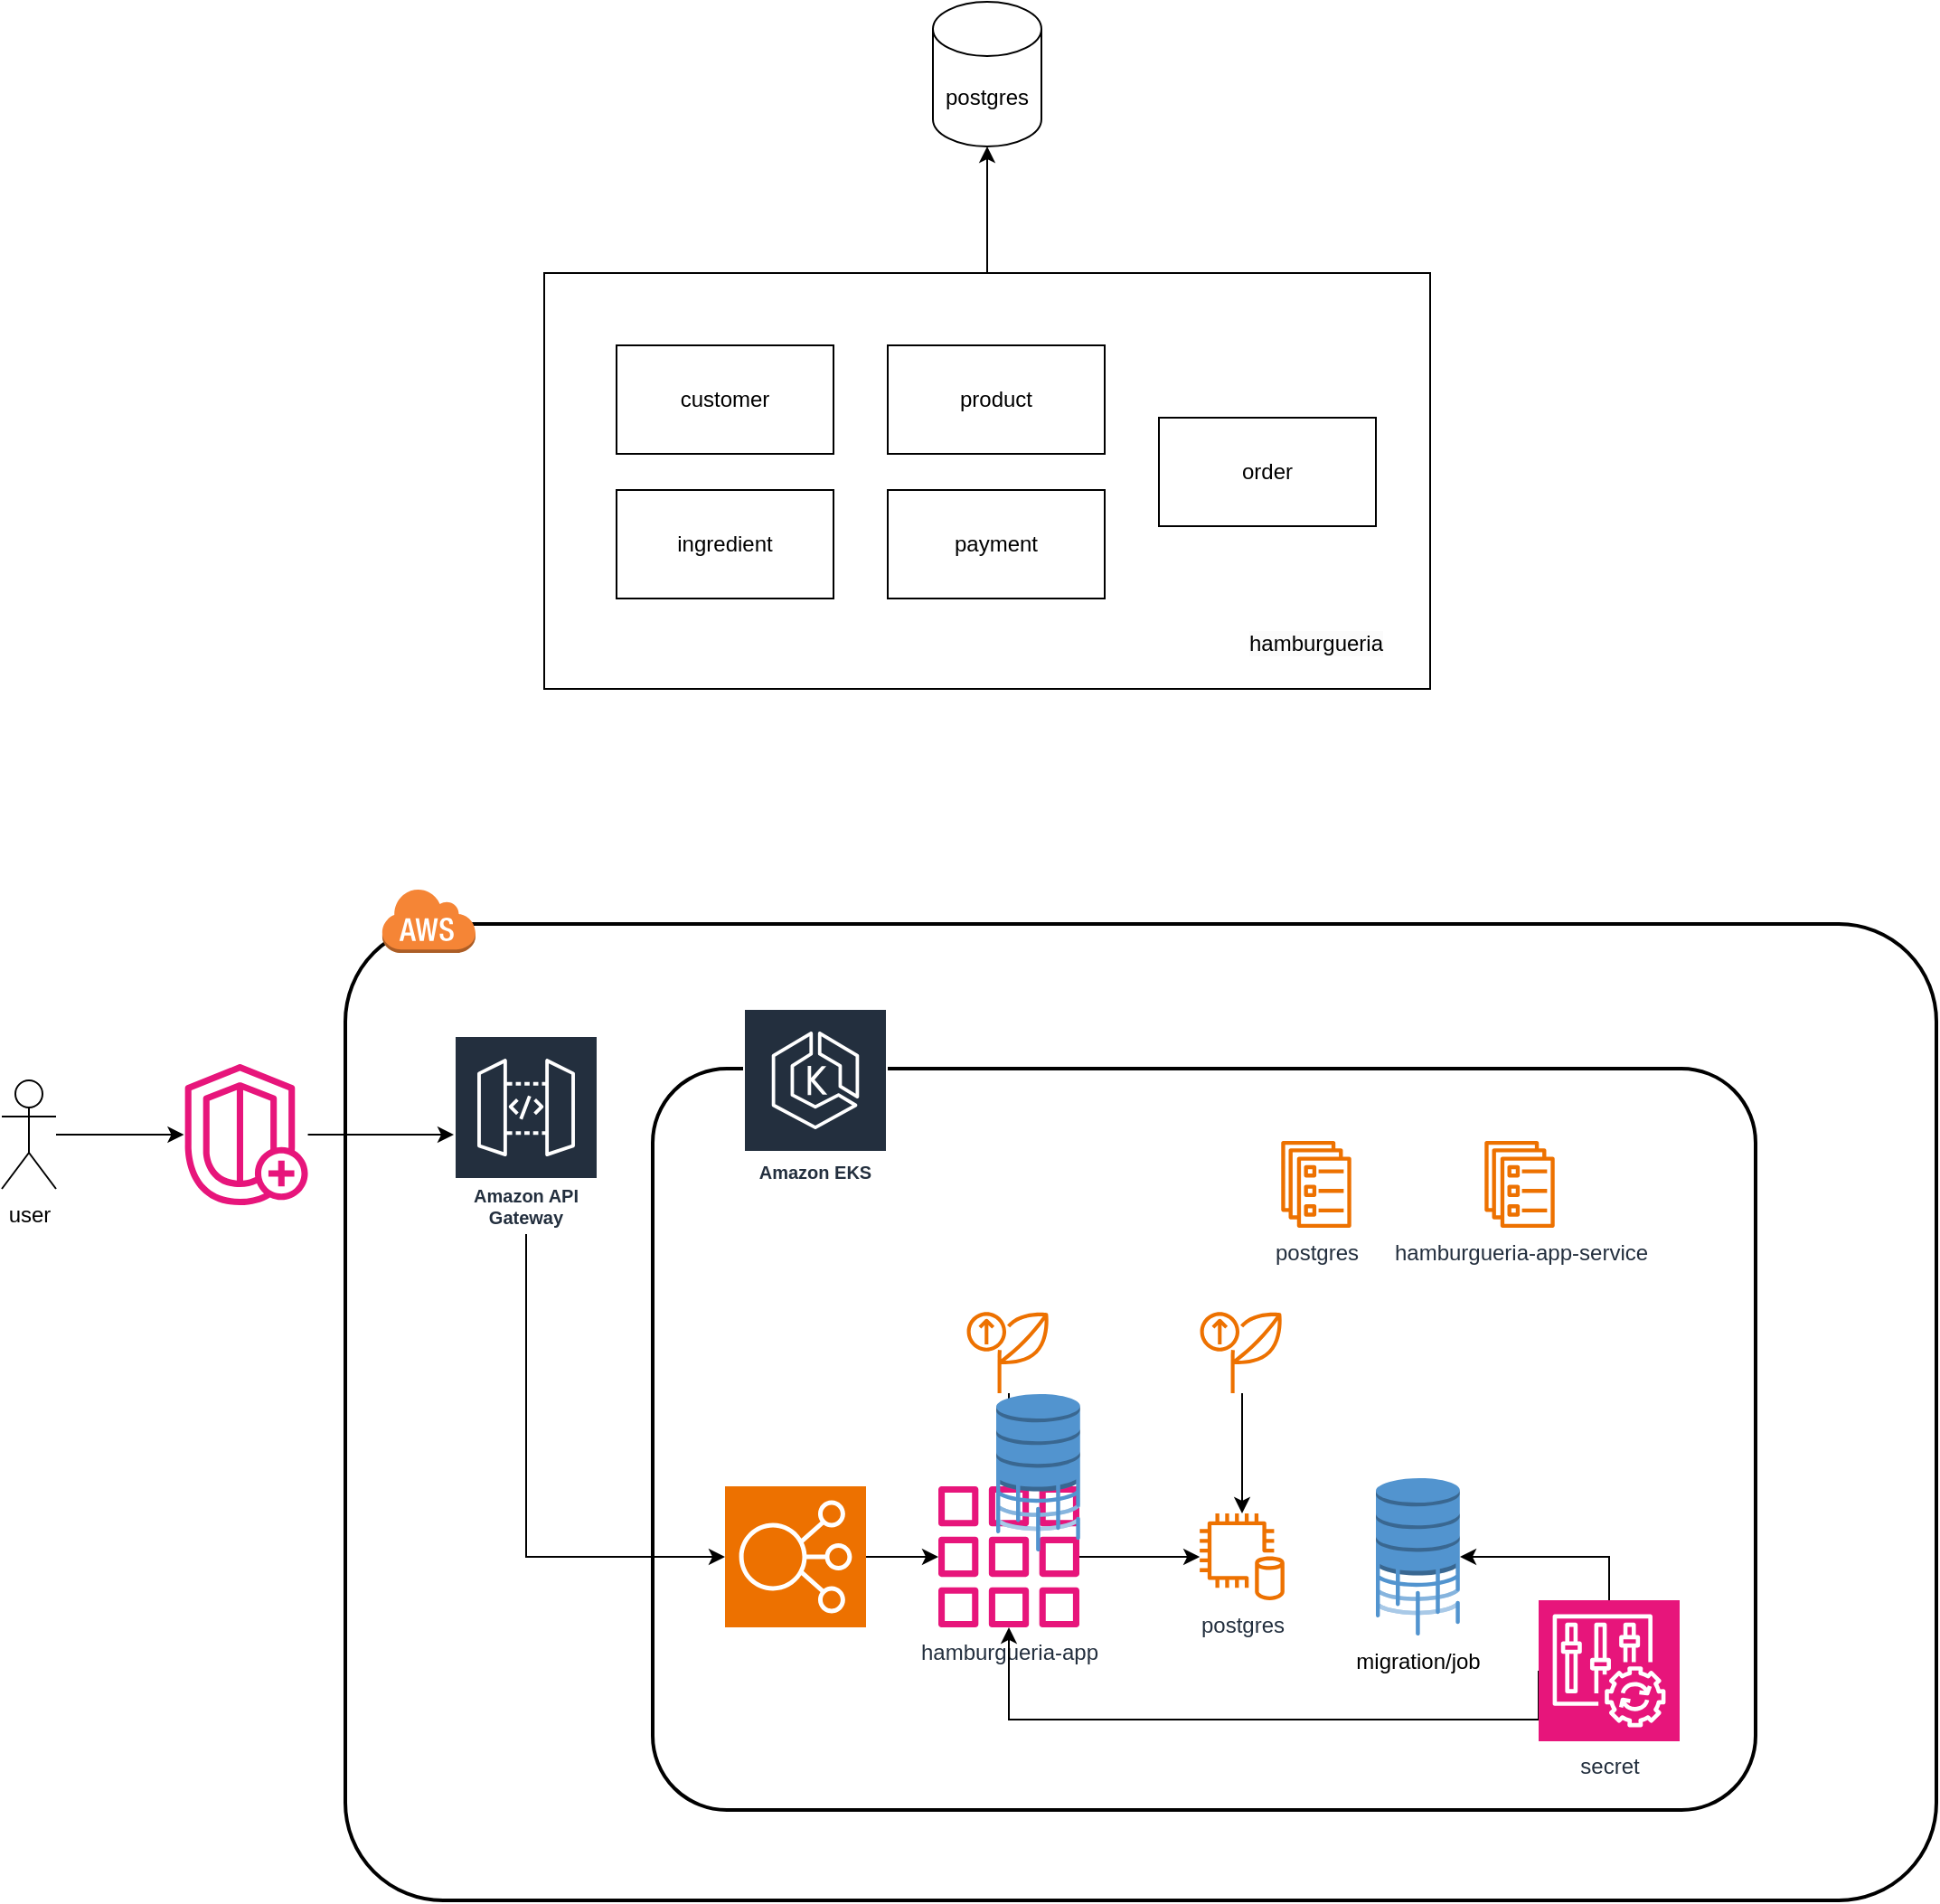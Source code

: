 <mxfile version="22.1.18" type="gitlab">
  <diagram name="Página-1" id="uhAjlXJdEZeuP8Zm3Zqt">
    <mxGraphModel dx="1106" dy="713" grid="1" gridSize="10" guides="1" tooltips="1" connect="1" arrows="1" fold="1" page="1" pageScale="1" pageWidth="827" pageHeight="1169" math="0" shadow="0">
      <root>
        <mxCell id="0" />
        <mxCell id="1" parent="0" />
        <mxCell id="MpZOQ_jVmzrERFBq0fNi-8" value="" style="rounded=1;arcSize=10;dashed=0;fillColor=none;gradientColor=none;strokeWidth=2;movable=1;resizable=1;rotatable=1;deletable=1;editable=1;locked=0;connectable=1;" vertex="1" parent="1">
          <mxGeometry x="240" y="570" width="880" height="540" as="geometry" />
        </mxCell>
        <mxCell id="MpZOQ_jVmzrERFBq0fNi-13" value="" style="rounded=1;arcSize=10;dashed=0;fillColor=none;gradientColor=none;strokeWidth=2;movable=1;resizable=1;rotatable=1;deletable=1;editable=1;locked=0;connectable=1;" vertex="1" parent="1">
          <mxGeometry x="410" y="650" width="610" height="410" as="geometry" />
        </mxCell>
        <mxCell id="jlGwl7JDHqBWXKKpxSaZ-1" value="" style="rounded=0;whiteSpace=wrap;html=1;fillColor=none;" parent="1" vertex="1">
          <mxGeometry x="350" y="210" width="490" height="230" as="geometry" />
        </mxCell>
        <mxCell id="jlGwl7JDHqBWXKKpxSaZ-2" value="&lt;meta charset=&quot;utf-8&quot;&gt;&lt;span style=&quot;color: rgb(0, 0, 0); font-family: Helvetica; font-size: 12px; font-style: normal; font-variant-ligatures: normal; font-variant-caps: normal; font-weight: 400; letter-spacing: normal; orphans: 2; text-align: center; text-indent: 0px; text-transform: none; widows: 2; word-spacing: 0px; -webkit-text-stroke-width: 0px; background-color: rgb(251, 251, 251); text-decoration-thickness: initial; text-decoration-style: initial; text-decoration-color: initial; float: none; display: inline !important;&quot;&gt;hamburgueria&lt;/span&gt;" style="text;html=1;strokeColor=none;fillColor=none;align=center;verticalAlign=middle;whiteSpace=wrap;rounded=0;" parent="1" vertex="1">
          <mxGeometry x="727" y="400" width="100" height="30" as="geometry" />
        </mxCell>
        <mxCell id="jlGwl7JDHqBWXKKpxSaZ-3" value="customer" style="rounded=0;whiteSpace=wrap;html=1;" parent="1" vertex="1">
          <mxGeometry x="390" y="250" width="120" height="60" as="geometry" />
        </mxCell>
        <mxCell id="jlGwl7JDHqBWXKKpxSaZ-4" value="ingredient" style="rounded=0;whiteSpace=wrap;html=1;" parent="1" vertex="1">
          <mxGeometry x="390" y="330" width="120" height="60" as="geometry" />
        </mxCell>
        <mxCell id="jlGwl7JDHqBWXKKpxSaZ-5" value="product" style="rounded=0;whiteSpace=wrap;html=1;" parent="1" vertex="1">
          <mxGeometry x="540" y="250" width="120" height="60" as="geometry" />
        </mxCell>
        <mxCell id="jlGwl7JDHqBWXKKpxSaZ-6" value="payment" style="rounded=0;whiteSpace=wrap;html=1;" parent="1" vertex="1">
          <mxGeometry x="540" y="330" width="120" height="60" as="geometry" />
        </mxCell>
        <mxCell id="jlGwl7JDHqBWXKKpxSaZ-7" value="order" style="rounded=0;whiteSpace=wrap;html=1;" parent="1" vertex="1">
          <mxGeometry x="690" y="290" width="120" height="60" as="geometry" />
        </mxCell>
        <mxCell id="jlGwl7JDHqBWXKKpxSaZ-8" value="postgres" style="shape=cylinder3;whiteSpace=wrap;html=1;boundedLbl=1;backgroundOutline=1;size=15;" parent="1" vertex="1">
          <mxGeometry x="565" y="60" width="60" height="80" as="geometry" />
        </mxCell>
        <mxCell id="jlGwl7JDHqBWXKKpxSaZ-9" style="edgeStyle=orthogonalEdgeStyle;rounded=0;orthogonalLoop=1;jettySize=auto;html=1;entryX=0.5;entryY=1;entryDx=0;entryDy=0;entryPerimeter=0;" parent="1" source="jlGwl7JDHqBWXKKpxSaZ-1" target="jlGwl7JDHqBWXKKpxSaZ-8" edge="1">
          <mxGeometry relative="1" as="geometry" />
        </mxCell>
        <mxCell id="MpZOQ_jVmzrERFBq0fNi-1" value="user" style="shape=umlActor;verticalLabelPosition=bottom;verticalAlign=top;html=1;outlineConnect=0;" vertex="1" parent="1">
          <mxGeometry x="50" y="656.5" width="30" height="60" as="geometry" />
        </mxCell>
        <mxCell id="MpZOQ_jVmzrERFBq0fNi-9" value="" style="dashed=0;html=1;shape=mxgraph.aws3.cloud;fillColor=#F58536;gradientColor=none;dashed=0;movable=1;resizable=1;rotatable=1;deletable=1;editable=1;locked=0;connectable=1;" vertex="1" parent="1">
          <mxGeometry x="260" y="550" width="52" height="36" as="geometry" />
        </mxCell>
        <mxCell id="MpZOQ_jVmzrERFBq0fNi-12" value="Amazon EKS" style="sketch=0;outlineConnect=0;fontColor=#232F3E;gradientColor=none;strokeColor=#ffffff;fillColor=#232F3E;dashed=0;verticalLabelPosition=middle;verticalAlign=bottom;align=center;html=1;whiteSpace=wrap;fontSize=10;fontStyle=1;spacing=3;shape=mxgraph.aws4.productIcon;prIcon=mxgraph.aws4.eks;" vertex="1" parent="1">
          <mxGeometry x="460" y="616.5" width="80" height="100" as="geometry" />
        </mxCell>
        <mxCell id="MpZOQ_jVmzrERFBq0fNi-56" style="edgeStyle=orthogonalEdgeStyle;rounded=0;orthogonalLoop=1;jettySize=auto;html=1;entryX=0;entryY=0.5;entryDx=0;entryDy=0;entryPerimeter=0;" edge="1" parent="1" source="MpZOQ_jVmzrERFBq0fNi-34" target="MpZOQ_jVmzrERFBq0fNi-48">
          <mxGeometry relative="1" as="geometry">
            <Array as="points">
              <mxPoint x="340" y="920" />
            </Array>
          </mxGeometry>
        </mxCell>
        <mxCell id="MpZOQ_jVmzrERFBq0fNi-34" value="Amazon API Gateway" style="sketch=0;outlineConnect=0;fontColor=#232F3E;gradientColor=none;strokeColor=#ffffff;fillColor=#232F3E;dashed=0;verticalLabelPosition=middle;verticalAlign=bottom;align=center;html=1;whiteSpace=wrap;fontSize=10;fontStyle=1;spacing=3;shape=mxgraph.aws4.productIcon;prIcon=mxgraph.aws4.api_gateway;" vertex="1" parent="1">
          <mxGeometry x="300" y="631.5" width="80" height="110" as="geometry" />
        </mxCell>
        <mxCell id="MpZOQ_jVmzrERFBq0fNi-37" value="postgres" style="sketch=0;outlineConnect=0;fontColor=#232F3E;gradientColor=none;fillColor=#ED7100;strokeColor=none;dashed=0;verticalLabelPosition=bottom;verticalAlign=top;align=center;html=1;fontSize=12;fontStyle=0;aspect=fixed;pointerEvents=1;shape=mxgraph.aws4.db_on_instance2;" vertex="1" parent="1">
          <mxGeometry x="712" y="896" width="48" height="48" as="geometry" />
        </mxCell>
        <mxCell id="MpZOQ_jVmzrERFBq0fNi-41" style="edgeStyle=orthogonalEdgeStyle;rounded=0;orthogonalLoop=1;jettySize=auto;html=1;" edge="1" parent="1" source="MpZOQ_jVmzrERFBq0fNi-40" target="MpZOQ_jVmzrERFBq0fNi-37">
          <mxGeometry relative="1" as="geometry" />
        </mxCell>
        <mxCell id="MpZOQ_jVmzrERFBq0fNi-40" value="" style="sketch=0;outlineConnect=0;fontColor=#232F3E;gradientColor=none;fillColor=#ED7100;strokeColor=none;dashed=0;verticalLabelPosition=bottom;verticalAlign=top;align=center;html=1;fontSize=12;fontStyle=0;aspect=fixed;pointerEvents=1;shape=mxgraph.aws4.deployment;" vertex="1" parent="1">
          <mxGeometry x="712" y="783.5" width="48" height="46" as="geometry" />
        </mxCell>
        <mxCell id="MpZOQ_jVmzrERFBq0fNi-50" style="edgeStyle=orthogonalEdgeStyle;rounded=0;orthogonalLoop=1;jettySize=auto;html=1;" edge="1" parent="1" source="MpZOQ_jVmzrERFBq0fNi-42" target="MpZOQ_jVmzrERFBq0fNi-49">
          <mxGeometry relative="1" as="geometry" />
        </mxCell>
        <mxCell id="MpZOQ_jVmzrERFBq0fNi-42" value="" style="sketch=0;outlineConnect=0;fontColor=#232F3E;gradientColor=none;fillColor=#ED7100;strokeColor=none;dashed=0;verticalLabelPosition=bottom;verticalAlign=top;align=center;html=1;fontSize=12;fontStyle=0;aspect=fixed;pointerEvents=1;shape=mxgraph.aws4.deployment;" vertex="1" parent="1">
          <mxGeometry x="583" y="783.5" width="48" height="46" as="geometry" />
        </mxCell>
        <mxCell id="MpZOQ_jVmzrERFBq0fNi-44" value="hamburgueria-app-service" style="sketch=0;outlineConnect=0;fontColor=#232F3E;gradientColor=none;fillColor=#ED7100;strokeColor=none;dashed=0;verticalLabelPosition=bottom;verticalAlign=top;align=center;html=1;fontSize=12;fontStyle=0;aspect=fixed;pointerEvents=1;shape=mxgraph.aws4.ecs_service;" vertex="1" parent="1">
          <mxGeometry x="870" y="690" width="39" height="48" as="geometry" />
        </mxCell>
        <mxCell id="MpZOQ_jVmzrERFBq0fNi-46" value="postgres" style="sketch=0;outlineConnect=0;fontColor=#232F3E;gradientColor=none;fillColor=#ED7100;strokeColor=none;dashed=0;verticalLabelPosition=bottom;verticalAlign=top;align=center;html=1;fontSize=12;fontStyle=0;aspect=fixed;pointerEvents=1;shape=mxgraph.aws4.ecs_service;" vertex="1" parent="1">
          <mxGeometry x="757.5" y="690" width="39" height="48" as="geometry" />
        </mxCell>
        <mxCell id="MpZOQ_jVmzrERFBq0fNi-51" style="edgeStyle=orthogonalEdgeStyle;rounded=0;orthogonalLoop=1;jettySize=auto;html=1;" edge="1" parent="1" source="MpZOQ_jVmzrERFBq0fNi-48" target="MpZOQ_jVmzrERFBq0fNi-49">
          <mxGeometry relative="1" as="geometry" />
        </mxCell>
        <mxCell id="MpZOQ_jVmzrERFBq0fNi-48" value="" style="sketch=0;points=[[0,0,0],[0.25,0,0],[0.5,0,0],[0.75,0,0],[1,0,0],[0,1,0],[0.25,1,0],[0.5,1,0],[0.75,1,0],[1,1,0],[0,0.25,0],[0,0.5,0],[0,0.75,0],[1,0.25,0],[1,0.5,0],[1,0.75,0]];outlineConnect=0;fontColor=#232F3E;fillColor=#ED7100;strokeColor=#ffffff;dashed=0;verticalLabelPosition=bottom;verticalAlign=top;align=center;html=1;fontSize=12;fontStyle=0;aspect=fixed;shape=mxgraph.aws4.resourceIcon;resIcon=mxgraph.aws4.elastic_load_balancing;" vertex="1" parent="1">
          <mxGeometry x="450" y="881" width="78" height="78" as="geometry" />
        </mxCell>
        <mxCell id="MpZOQ_jVmzrERFBq0fNi-57" style="edgeStyle=orthogonalEdgeStyle;rounded=0;orthogonalLoop=1;jettySize=auto;html=1;" edge="1" parent="1" source="MpZOQ_jVmzrERFBq0fNi-49" target="MpZOQ_jVmzrERFBq0fNi-37">
          <mxGeometry relative="1" as="geometry" />
        </mxCell>
        <mxCell id="MpZOQ_jVmzrERFBq0fNi-49" value="hamburgueria-app" style="sketch=0;outlineConnect=0;fontColor=#232F3E;gradientColor=none;fillColor=#E7157B;strokeColor=none;dashed=0;verticalLabelPosition=bottom;verticalAlign=top;align=center;html=1;fontSize=12;fontStyle=0;aspect=fixed;pointerEvents=1;shape=mxgraph.aws4.instances_2;" vertex="1" parent="1">
          <mxGeometry x="568" y="881" width="78" height="78" as="geometry" />
        </mxCell>
        <mxCell id="MpZOQ_jVmzrERFBq0fNi-58" style="edgeStyle=orthogonalEdgeStyle;rounded=0;orthogonalLoop=1;jettySize=auto;html=1;exitX=0;exitY=0.5;exitDx=0;exitDy=0;exitPerimeter=0;" edge="1" parent="1" source="MpZOQ_jVmzrERFBq0fNi-53" target="MpZOQ_jVmzrERFBq0fNi-49">
          <mxGeometry relative="1" as="geometry">
            <Array as="points">
              <mxPoint x="900" y="1010" />
              <mxPoint x="607" y="1010" />
            </Array>
          </mxGeometry>
        </mxCell>
        <mxCell id="MpZOQ_jVmzrERFBq0fNi-53" value="secret" style="sketch=0;points=[[0,0,0],[0.25,0,0],[0.5,0,0],[0.75,0,0],[1,0,0],[0,1,0],[0.25,1,0],[0.5,1,0],[0.75,1,0],[1,1,0],[0,0.25,0],[0,0.5,0],[0,0.75,0],[1,0.25,0],[1,0.5,0],[1,0.75,0]];points=[[0,0,0],[0.25,0,0],[0.5,0,0],[0.75,0,0],[1,0,0],[0,1,0],[0.25,1,0],[0.5,1,0],[0.75,1,0],[1,1,0],[0,0.25,0],[0,0.5,0],[0,0.75,0],[1,0.25,0],[1,0.5,0],[1,0.75,0]];outlineConnect=0;fontColor=#232F3E;fillColor=#E7157B;strokeColor=#ffffff;dashed=0;verticalLabelPosition=bottom;verticalAlign=top;align=center;html=1;fontSize=12;fontStyle=0;aspect=fixed;shape=mxgraph.aws4.resourceIcon;resIcon=mxgraph.aws4.config;" vertex="1" parent="1">
          <mxGeometry x="900" y="944" width="78" height="78" as="geometry" />
        </mxCell>
        <mxCell id="MpZOQ_jVmzrERFBq0fNi-54" value="" style="edgeStyle=orthogonalEdgeStyle;rounded=0;orthogonalLoop=1;jettySize=auto;html=1;" edge="1" parent="1" source="MpZOQ_jVmzrERFBq0fNi-1" target="MpZOQ_jVmzrERFBq0fNi-52">
          <mxGeometry relative="1" as="geometry">
            <mxPoint x="80" y="687" as="sourcePoint" />
            <mxPoint x="163.5" y="685.286" as="targetPoint" />
          </mxGeometry>
        </mxCell>
        <mxCell id="MpZOQ_jVmzrERFBq0fNi-55" style="edgeStyle=orthogonalEdgeStyle;rounded=0;orthogonalLoop=1;jettySize=auto;html=1;" edge="1" parent="1" source="MpZOQ_jVmzrERFBq0fNi-52" target="MpZOQ_jVmzrERFBq0fNi-34">
          <mxGeometry relative="1" as="geometry" />
        </mxCell>
        <mxCell id="MpZOQ_jVmzrERFBq0fNi-52" value="" style="sketch=0;outlineConnect=0;fontColor=#232F3E;gradientColor=none;fillColor=#E7157B;strokeColor=none;dashed=0;verticalLabelPosition=bottom;verticalAlign=top;align=center;html=1;fontSize=12;fontStyle=0;aspect=fixed;pointerEvents=1;shape=mxgraph.aws4.shield_shield_advanced;" vertex="1" parent="1">
          <mxGeometry x="150" y="647.5" width="70" height="78" as="geometry" />
        </mxCell>
        <mxCell id="MpZOQ_jVmzrERFBq0fNi-60" value="" style="outlineConnect=0;dashed=0;verticalLabelPosition=bottom;verticalAlign=top;align=center;html=1;shape=mxgraph.aws3.database_migration_workflow_job;fillColor=#5294CF;gradientColor=none;pointerEvents=1" vertex="1" parent="1">
          <mxGeometry x="600" y="830" width="46.5" height="87" as="geometry" />
        </mxCell>
        <mxCell id="MpZOQ_jVmzrERFBq0fNi-61" value="migration/job" style="outlineConnect=0;dashed=0;verticalLabelPosition=bottom;verticalAlign=top;align=center;html=1;shape=mxgraph.aws3.database_migration_workflow_job;fillColor=#5294CF;gradientColor=none;pointerEvents=1" vertex="1" parent="1">
          <mxGeometry x="810" y="876.5" width="46.5" height="87" as="geometry" />
        </mxCell>
        <mxCell id="MpZOQ_jVmzrERFBq0fNi-62" style="edgeStyle=orthogonalEdgeStyle;rounded=0;orthogonalLoop=1;jettySize=auto;html=1;entryX=1;entryY=0.5;entryDx=0;entryDy=0;entryPerimeter=0;exitX=0.5;exitY=0;exitDx=0;exitDy=0;exitPerimeter=0;" edge="1" parent="1" source="MpZOQ_jVmzrERFBq0fNi-53" target="MpZOQ_jVmzrERFBq0fNi-61">
          <mxGeometry relative="1" as="geometry" />
        </mxCell>
      </root>
    </mxGraphModel>
  </diagram>
</mxfile>
